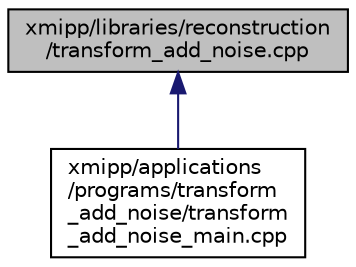 digraph "xmipp/libraries/reconstruction/transform_add_noise.cpp"
{
  edge [fontname="Helvetica",fontsize="10",labelfontname="Helvetica",labelfontsize="10"];
  node [fontname="Helvetica",fontsize="10",shape=record];
  Node79 [label="xmipp/libraries/reconstruction\l/transform_add_noise.cpp",height=0.2,width=0.4,color="black", fillcolor="grey75", style="filled", fontcolor="black"];
  Node79 -> Node80 [dir="back",color="midnightblue",fontsize="10",style="solid",fontname="Helvetica"];
  Node80 [label="xmipp/applications\l/programs/transform\l_add_noise/transform\l_add_noise_main.cpp",height=0.2,width=0.4,color="black", fillcolor="white", style="filled",URL="$transform__add__noise__main_8cpp.html"];
}
